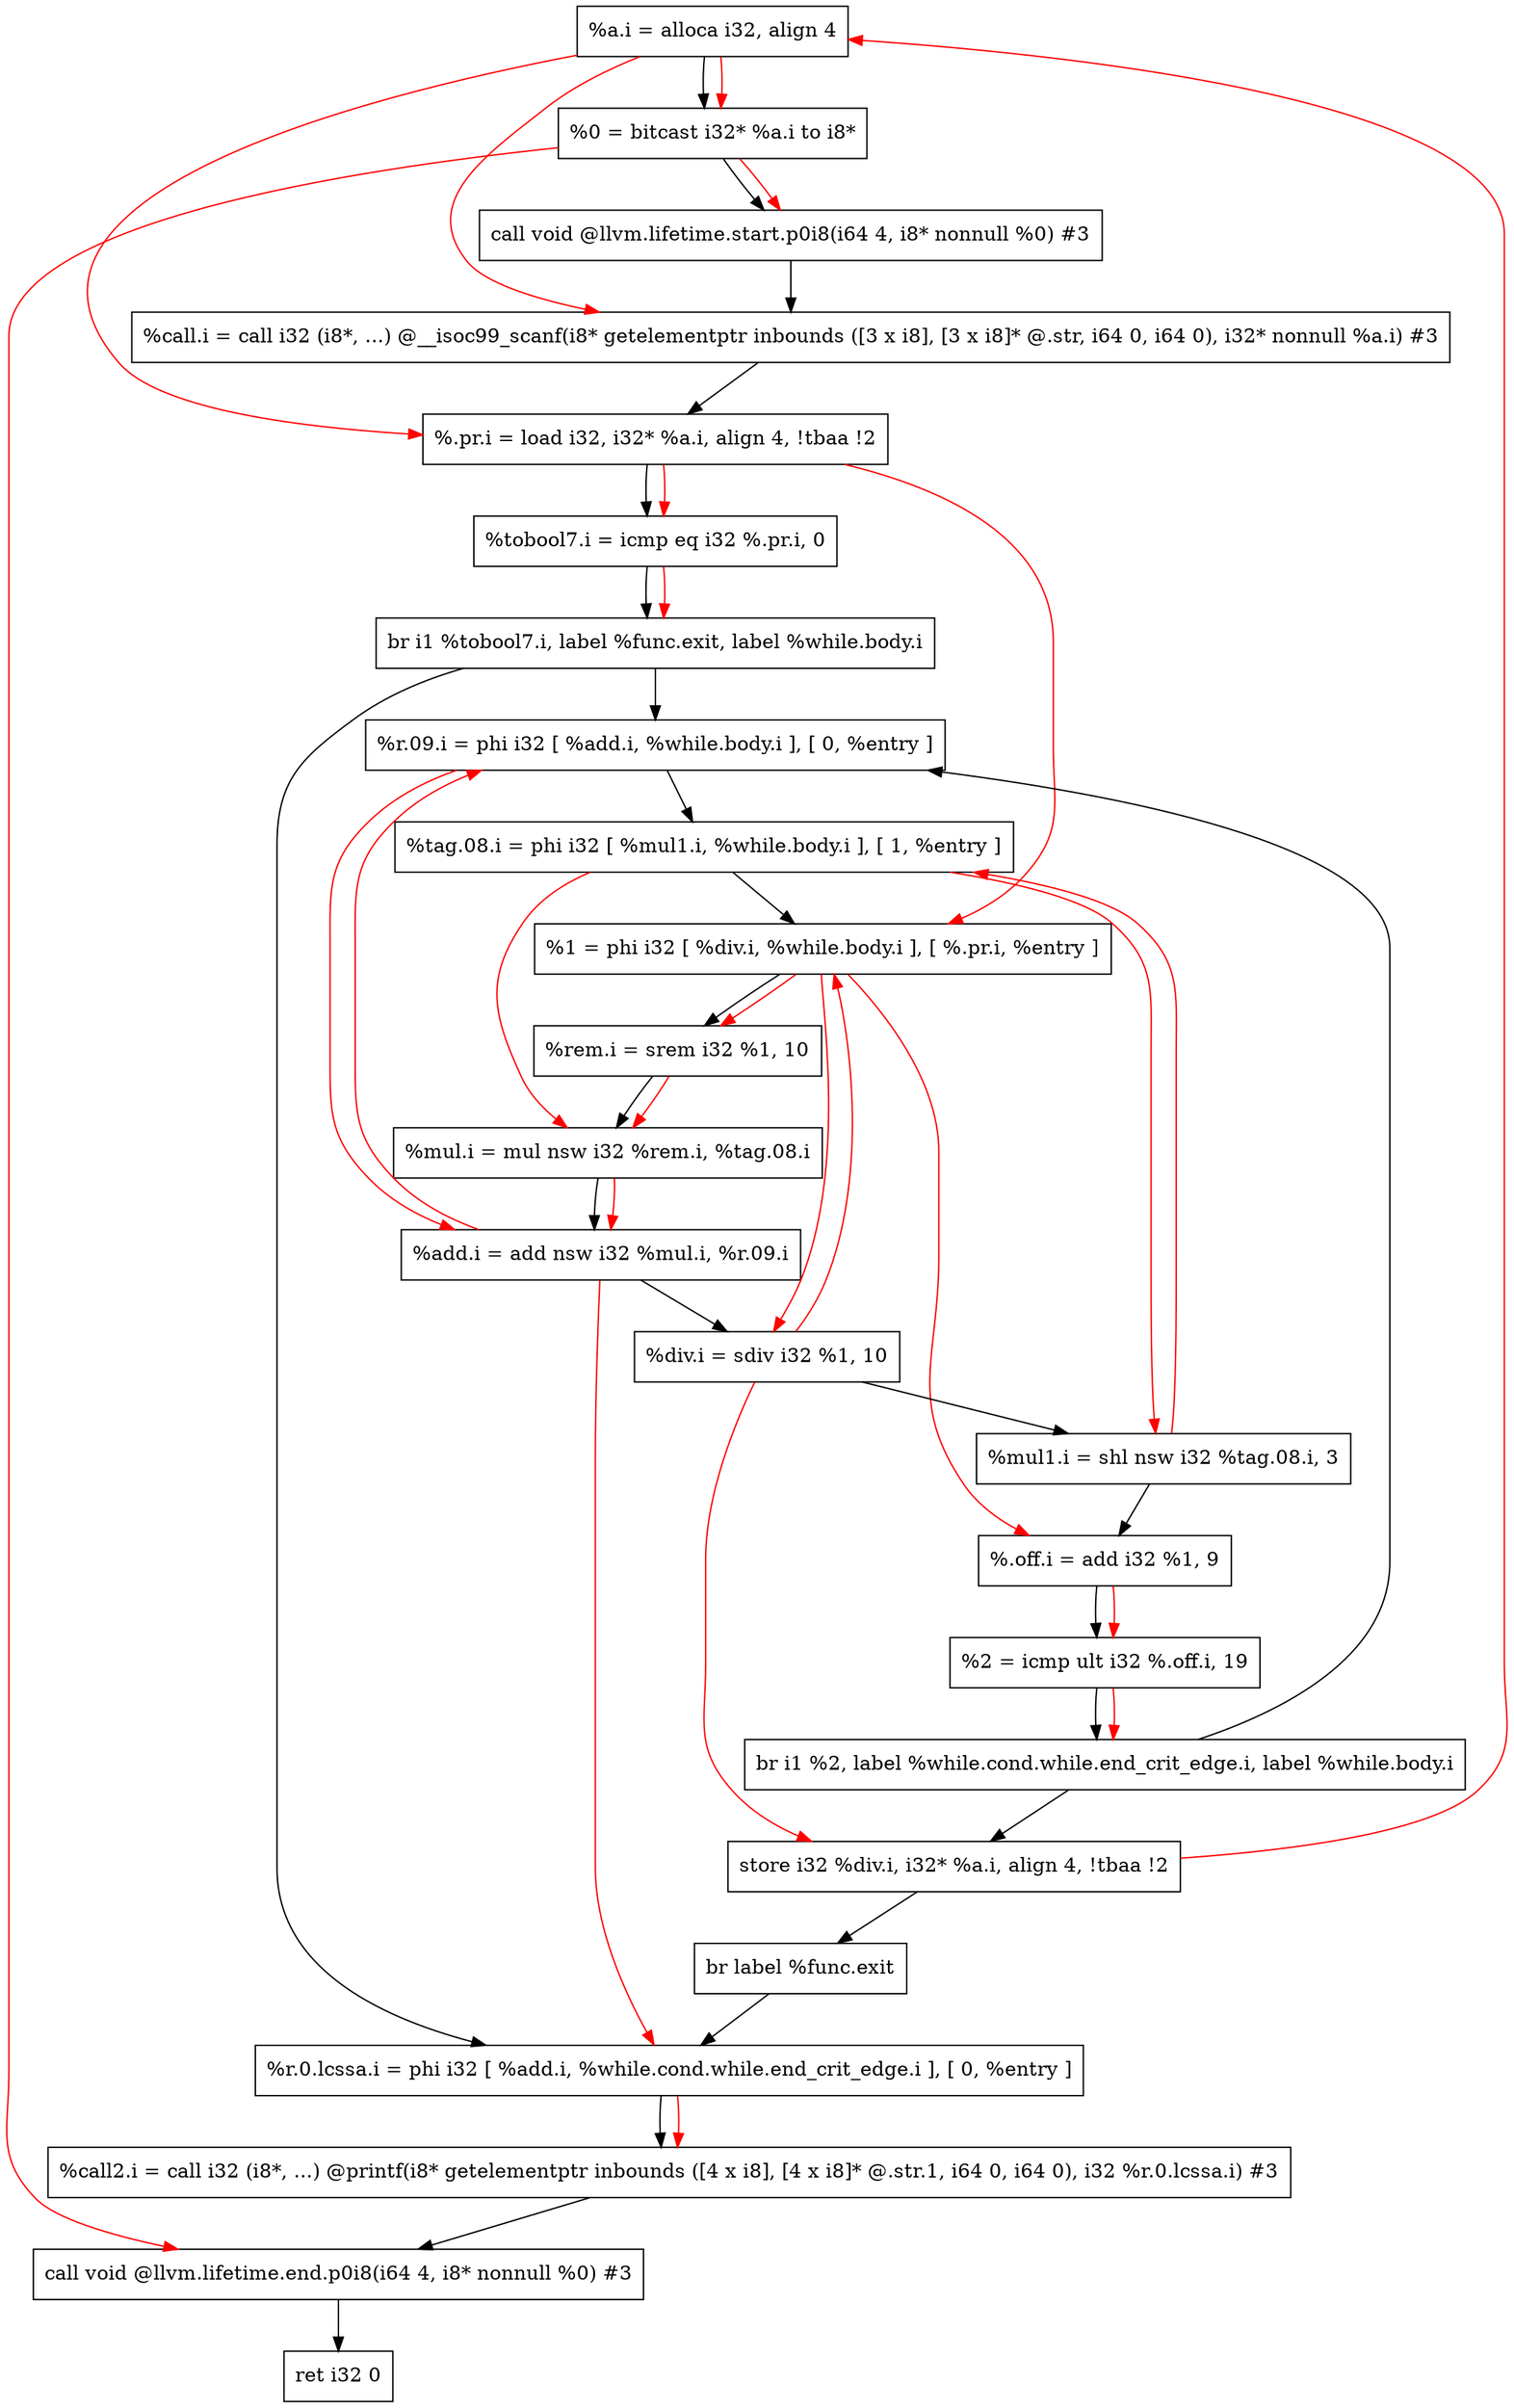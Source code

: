 digraph "CDFG for'main' function" {
	Node0x55ddfaeb1bb8[shape=record, label="  %a.i = alloca i32, align 4"];
	Node0x55ddfaeb09f8[shape=record, label="  %0 = bitcast i32* %a.i to i8*"];
	Node0x55ddfaeb3c38[shape=record, label="  call void @llvm.lifetime.start.p0i8(i64 4, i8* nonnull %0) #3"];
	Node0x55ddfaeb3d28[shape=record, label="  %call.i = call i32 (i8*, ...) @__isoc99_scanf(i8* getelementptr inbounds ([3 x i8], [3 x i8]* @.str, i64 0, i64 0), i32* nonnull %a.i) #3"];
	Node0x55ddfaeb3de8[shape=record, label="  %.pr.i = load i32, i32* %a.i, align 4, !tbaa !2"];
	Node0x55ddfaeb3e80[shape=record, label="  %tobool7.i = icmp eq i32 %.pr.i, 0"];
	Node0x55ddfaeb4098[shape=record, label="  br i1 %tobool7.i, label %func.exit, label %while.body.i"];
	Node0x55ddfaeb4138[shape=record, label="  %r.09.i = phi i32 [ %add.i, %while.body.i ], [ 0, %entry ]"];
	Node0x55ddfaeb42a8[shape=record, label="  %tag.08.i = phi i32 [ %mul1.i, %while.body.i ], [ 1, %entry ]"];
	Node0x55ddfaeb4428[shape=record, label="  %1 = phi i32 [ %div.i, %while.body.i ], [ %.pr.i, %entry ]"];
	Node0x55ddfaeb4510[shape=record, label="  %rem.i = srem i32 %1, 10"];
	Node0x55ddfaeb4580[shape=record, label="  %mul.i = mul nsw i32 %rem.i, %tag.08.i"];
	Node0x55ddfaeb4610[shape=record, label="  %add.i = add nsw i32 %mul.i, %r.09.i"];
	Node0x55ddfaeb4680[shape=record, label="  %div.i = sdiv i32 %1, 10"];
	Node0x55ddfaeb4890[shape=record, label="  %mul1.i = shl nsw i32 %tag.08.i, 3"];
	Node0x55ddfaeb4900[shape=record, label="  %.off.i = add i32 %1, 9"];
	Node0x55ddfaeb4990[shape=record, label="  %2 = icmp ult i32 %.off.i, 19"];
	Node0x55ddfaeb4aa8[shape=record, label="  br i1 %2, label %while.cond.while.end_crit_edge.i, label %while.body.i"];
	Node0x55ddfaeb4b50[shape=record, label="  store i32 %div.i, i32* %a.i, align 4, !tbaa !2"];
	Node0x55ddfaeb4258[shape=record, label="  br label %func.exit"];
	Node0x55ddfaeb4ba8[shape=record, label="  %r.0.lcssa.i = phi i32 [ %add.i, %while.cond.while.end_crit_edge.i ], [ 0, %entry ]"];
	Node0x55ddfaeb4c88[shape=record, label="  %call2.i = call i32 (i8*, ...) @printf(i8* getelementptr inbounds ([4 x i8], [4 x i8]* @.str.1, i64 0, i64 0), i32 %r.0.lcssa.i) #3"];
	Node0x55ddfaeb4df8[shape=record, label="  call void @llvm.lifetime.end.p0i8(i64 4, i8* nonnull %0) #3"];
	Node0x55ddfaeb3f28[shape=record, label="  ret i32 0"];
	Node0x55ddfaeb1bb8 -> Node0x55ddfaeb09f8
	Node0x55ddfaeb09f8 -> Node0x55ddfaeb3c38
	Node0x55ddfaeb3c38 -> Node0x55ddfaeb3d28
	Node0x55ddfaeb3d28 -> Node0x55ddfaeb3de8
	Node0x55ddfaeb3de8 -> Node0x55ddfaeb3e80
	Node0x55ddfaeb3e80 -> Node0x55ddfaeb4098
	Node0x55ddfaeb4098 -> Node0x55ddfaeb4ba8
	Node0x55ddfaeb4098 -> Node0x55ddfaeb4138
	Node0x55ddfaeb4138 -> Node0x55ddfaeb42a8
	Node0x55ddfaeb42a8 -> Node0x55ddfaeb4428
	Node0x55ddfaeb4428 -> Node0x55ddfaeb4510
	Node0x55ddfaeb4510 -> Node0x55ddfaeb4580
	Node0x55ddfaeb4580 -> Node0x55ddfaeb4610
	Node0x55ddfaeb4610 -> Node0x55ddfaeb4680
	Node0x55ddfaeb4680 -> Node0x55ddfaeb4890
	Node0x55ddfaeb4890 -> Node0x55ddfaeb4900
	Node0x55ddfaeb4900 -> Node0x55ddfaeb4990
	Node0x55ddfaeb4990 -> Node0x55ddfaeb4aa8
	Node0x55ddfaeb4aa8 -> Node0x55ddfaeb4b50
	Node0x55ddfaeb4aa8 -> Node0x55ddfaeb4138
	Node0x55ddfaeb4b50 -> Node0x55ddfaeb4258
	Node0x55ddfaeb4258 -> Node0x55ddfaeb4ba8
	Node0x55ddfaeb4ba8 -> Node0x55ddfaeb4c88
	Node0x55ddfaeb4c88 -> Node0x55ddfaeb4df8
	Node0x55ddfaeb4df8 -> Node0x55ddfaeb3f28
edge [color=red]
	Node0x55ddfaeb1bb8 -> Node0x55ddfaeb09f8
	Node0x55ddfaeb09f8 -> Node0x55ddfaeb3c38
	Node0x55ddfaeb1bb8 -> Node0x55ddfaeb3d28
	Node0x55ddfaeb1bb8 -> Node0x55ddfaeb3de8
	Node0x55ddfaeb3de8 -> Node0x55ddfaeb3e80
	Node0x55ddfaeb3e80 -> Node0x55ddfaeb4098
	Node0x55ddfaeb4610 -> Node0x55ddfaeb4138
	Node0x55ddfaeb4890 -> Node0x55ddfaeb42a8
	Node0x55ddfaeb4680 -> Node0x55ddfaeb4428
	Node0x55ddfaeb3de8 -> Node0x55ddfaeb4428
	Node0x55ddfaeb4428 -> Node0x55ddfaeb4510
	Node0x55ddfaeb4510 -> Node0x55ddfaeb4580
	Node0x55ddfaeb42a8 -> Node0x55ddfaeb4580
	Node0x55ddfaeb4580 -> Node0x55ddfaeb4610
	Node0x55ddfaeb4138 -> Node0x55ddfaeb4610
	Node0x55ddfaeb4428 -> Node0x55ddfaeb4680
	Node0x55ddfaeb42a8 -> Node0x55ddfaeb4890
	Node0x55ddfaeb4428 -> Node0x55ddfaeb4900
	Node0x55ddfaeb4900 -> Node0x55ddfaeb4990
	Node0x55ddfaeb4990 -> Node0x55ddfaeb4aa8
	Node0x55ddfaeb4680 -> Node0x55ddfaeb4b50
	Node0x55ddfaeb4b50 -> Node0x55ddfaeb1bb8
	Node0x55ddfaeb4610 -> Node0x55ddfaeb4ba8
	Node0x55ddfaeb4ba8 -> Node0x55ddfaeb4c88
	Node0x55ddfaeb09f8 -> Node0x55ddfaeb4df8
}
